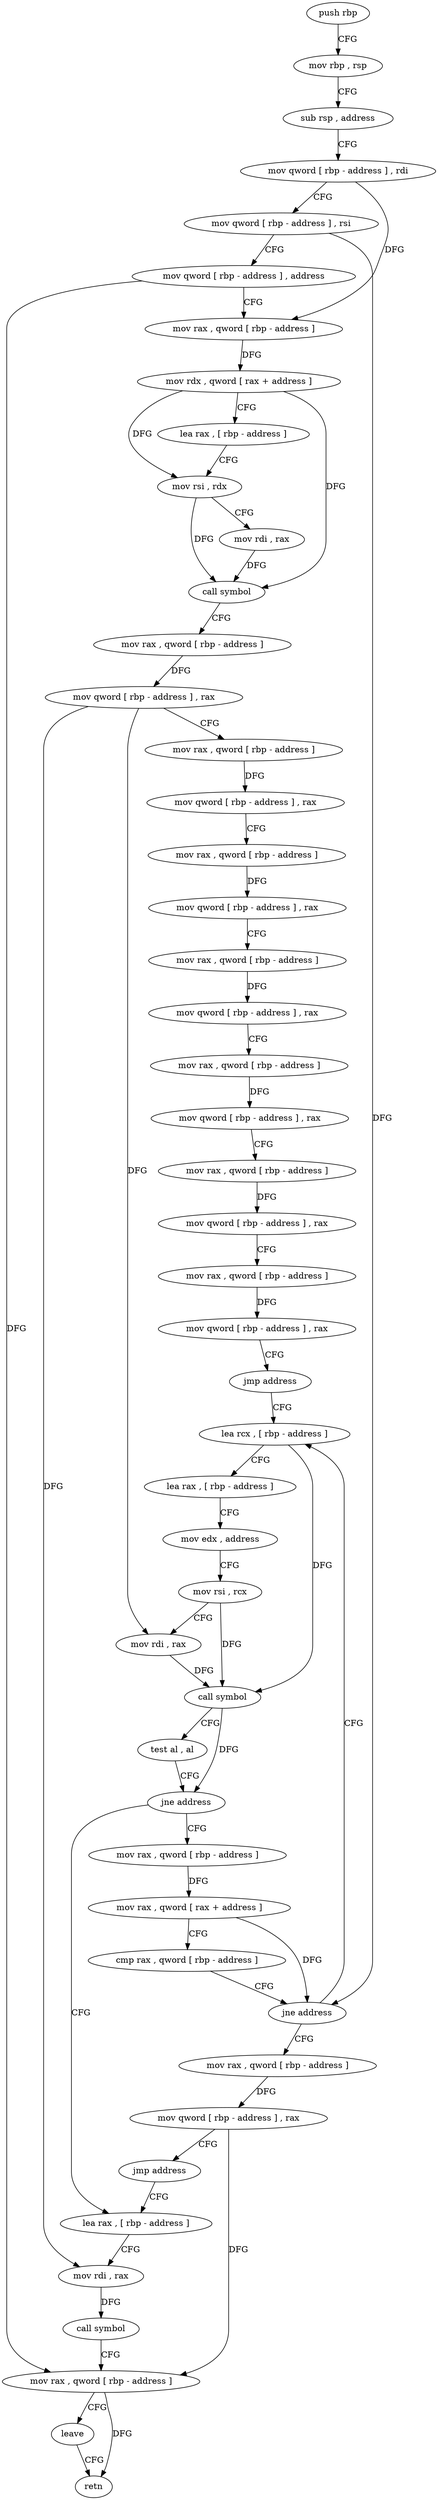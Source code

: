 digraph "func" {
"82400" [label = "push rbp" ]
"82401" [label = "mov rbp , rsp" ]
"82404" [label = "sub rsp , address" ]
"82411" [label = "mov qword [ rbp - address ] , rdi" ]
"82415" [label = "mov qword [ rbp - address ] , rsi" ]
"82419" [label = "mov qword [ rbp - address ] , address" ]
"82427" [label = "mov rax , qword [ rbp - address ]" ]
"82431" [label = "mov rdx , qword [ rax + address ]" ]
"82438" [label = "lea rax , [ rbp - address ]" ]
"82445" [label = "mov rsi , rdx" ]
"82448" [label = "mov rdi , rax" ]
"82451" [label = "call symbol" ]
"82456" [label = "mov rax , qword [ rbp - address ]" ]
"82463" [label = "mov qword [ rbp - address ] , rax" ]
"82467" [label = "mov rax , qword [ rbp - address ]" ]
"82474" [label = "mov qword [ rbp - address ] , rax" ]
"82478" [label = "mov rax , qword [ rbp - address ]" ]
"82485" [label = "mov qword [ rbp - address ] , rax" ]
"82489" [label = "mov rax , qword [ rbp - address ]" ]
"82496" [label = "mov qword [ rbp - address ] , rax" ]
"82500" [label = "mov rax , qword [ rbp - address ]" ]
"82504" [label = "mov qword [ rbp - address ] , rax" ]
"82508" [label = "mov rax , qword [ rbp - address ]" ]
"82512" [label = "mov qword [ rbp - address ] , rax" ]
"82516" [label = "mov rax , qword [ rbp - address ]" ]
"82520" [label = "mov qword [ rbp - address ] , rax" ]
"82524" [label = "jmp address" ]
"82550" [label = "lea rcx , [ rbp - address ]" ]
"82554" [label = "lea rax , [ rbp - address ]" ]
"82558" [label = "mov edx , address" ]
"82563" [label = "mov rsi , rcx" ]
"82566" [label = "mov rdi , rax" ]
"82569" [label = "call symbol" ]
"82574" [label = "test al , al" ]
"82576" [label = "jne address" ]
"82526" [label = "mov rax , qword [ rbp - address ]" ]
"82578" [label = "lea rax , [ rbp - address ]" ]
"82530" [label = "mov rax , qword [ rax + address ]" ]
"82534" [label = "cmp rax , qword [ rbp - address ]" ]
"82538" [label = "jne address" ]
"82540" [label = "mov rax , qword [ rbp - address ]" ]
"82582" [label = "mov rdi , rax" ]
"82585" [label = "call symbol" ]
"82590" [label = "mov rax , qword [ rbp - address ]" ]
"82594" [label = "leave" ]
"82595" [label = "retn" ]
"82544" [label = "mov qword [ rbp - address ] , rax" ]
"82548" [label = "jmp address" ]
"82400" -> "82401" [ label = "CFG" ]
"82401" -> "82404" [ label = "CFG" ]
"82404" -> "82411" [ label = "CFG" ]
"82411" -> "82415" [ label = "CFG" ]
"82411" -> "82427" [ label = "DFG" ]
"82415" -> "82419" [ label = "CFG" ]
"82415" -> "82538" [ label = "DFG" ]
"82419" -> "82427" [ label = "CFG" ]
"82419" -> "82590" [ label = "DFG" ]
"82427" -> "82431" [ label = "DFG" ]
"82431" -> "82438" [ label = "CFG" ]
"82431" -> "82445" [ label = "DFG" ]
"82431" -> "82451" [ label = "DFG" ]
"82438" -> "82445" [ label = "CFG" ]
"82445" -> "82448" [ label = "CFG" ]
"82445" -> "82451" [ label = "DFG" ]
"82448" -> "82451" [ label = "DFG" ]
"82451" -> "82456" [ label = "CFG" ]
"82456" -> "82463" [ label = "DFG" ]
"82463" -> "82467" [ label = "CFG" ]
"82463" -> "82566" [ label = "DFG" ]
"82463" -> "82582" [ label = "DFG" ]
"82467" -> "82474" [ label = "DFG" ]
"82474" -> "82478" [ label = "CFG" ]
"82478" -> "82485" [ label = "DFG" ]
"82485" -> "82489" [ label = "CFG" ]
"82489" -> "82496" [ label = "DFG" ]
"82496" -> "82500" [ label = "CFG" ]
"82500" -> "82504" [ label = "DFG" ]
"82504" -> "82508" [ label = "CFG" ]
"82508" -> "82512" [ label = "DFG" ]
"82512" -> "82516" [ label = "CFG" ]
"82516" -> "82520" [ label = "DFG" ]
"82520" -> "82524" [ label = "CFG" ]
"82524" -> "82550" [ label = "CFG" ]
"82550" -> "82554" [ label = "CFG" ]
"82550" -> "82569" [ label = "DFG" ]
"82554" -> "82558" [ label = "CFG" ]
"82558" -> "82563" [ label = "CFG" ]
"82563" -> "82566" [ label = "CFG" ]
"82563" -> "82569" [ label = "DFG" ]
"82566" -> "82569" [ label = "DFG" ]
"82569" -> "82574" [ label = "CFG" ]
"82569" -> "82576" [ label = "DFG" ]
"82574" -> "82576" [ label = "CFG" ]
"82576" -> "82526" [ label = "CFG" ]
"82576" -> "82578" [ label = "CFG" ]
"82526" -> "82530" [ label = "DFG" ]
"82578" -> "82582" [ label = "CFG" ]
"82530" -> "82534" [ label = "CFG" ]
"82530" -> "82538" [ label = "DFG" ]
"82534" -> "82538" [ label = "CFG" ]
"82538" -> "82550" [ label = "CFG" ]
"82538" -> "82540" [ label = "CFG" ]
"82540" -> "82544" [ label = "DFG" ]
"82582" -> "82585" [ label = "DFG" ]
"82585" -> "82590" [ label = "CFG" ]
"82590" -> "82594" [ label = "CFG" ]
"82590" -> "82595" [ label = "DFG" ]
"82594" -> "82595" [ label = "CFG" ]
"82544" -> "82548" [ label = "CFG" ]
"82544" -> "82590" [ label = "DFG" ]
"82548" -> "82578" [ label = "CFG" ]
}
